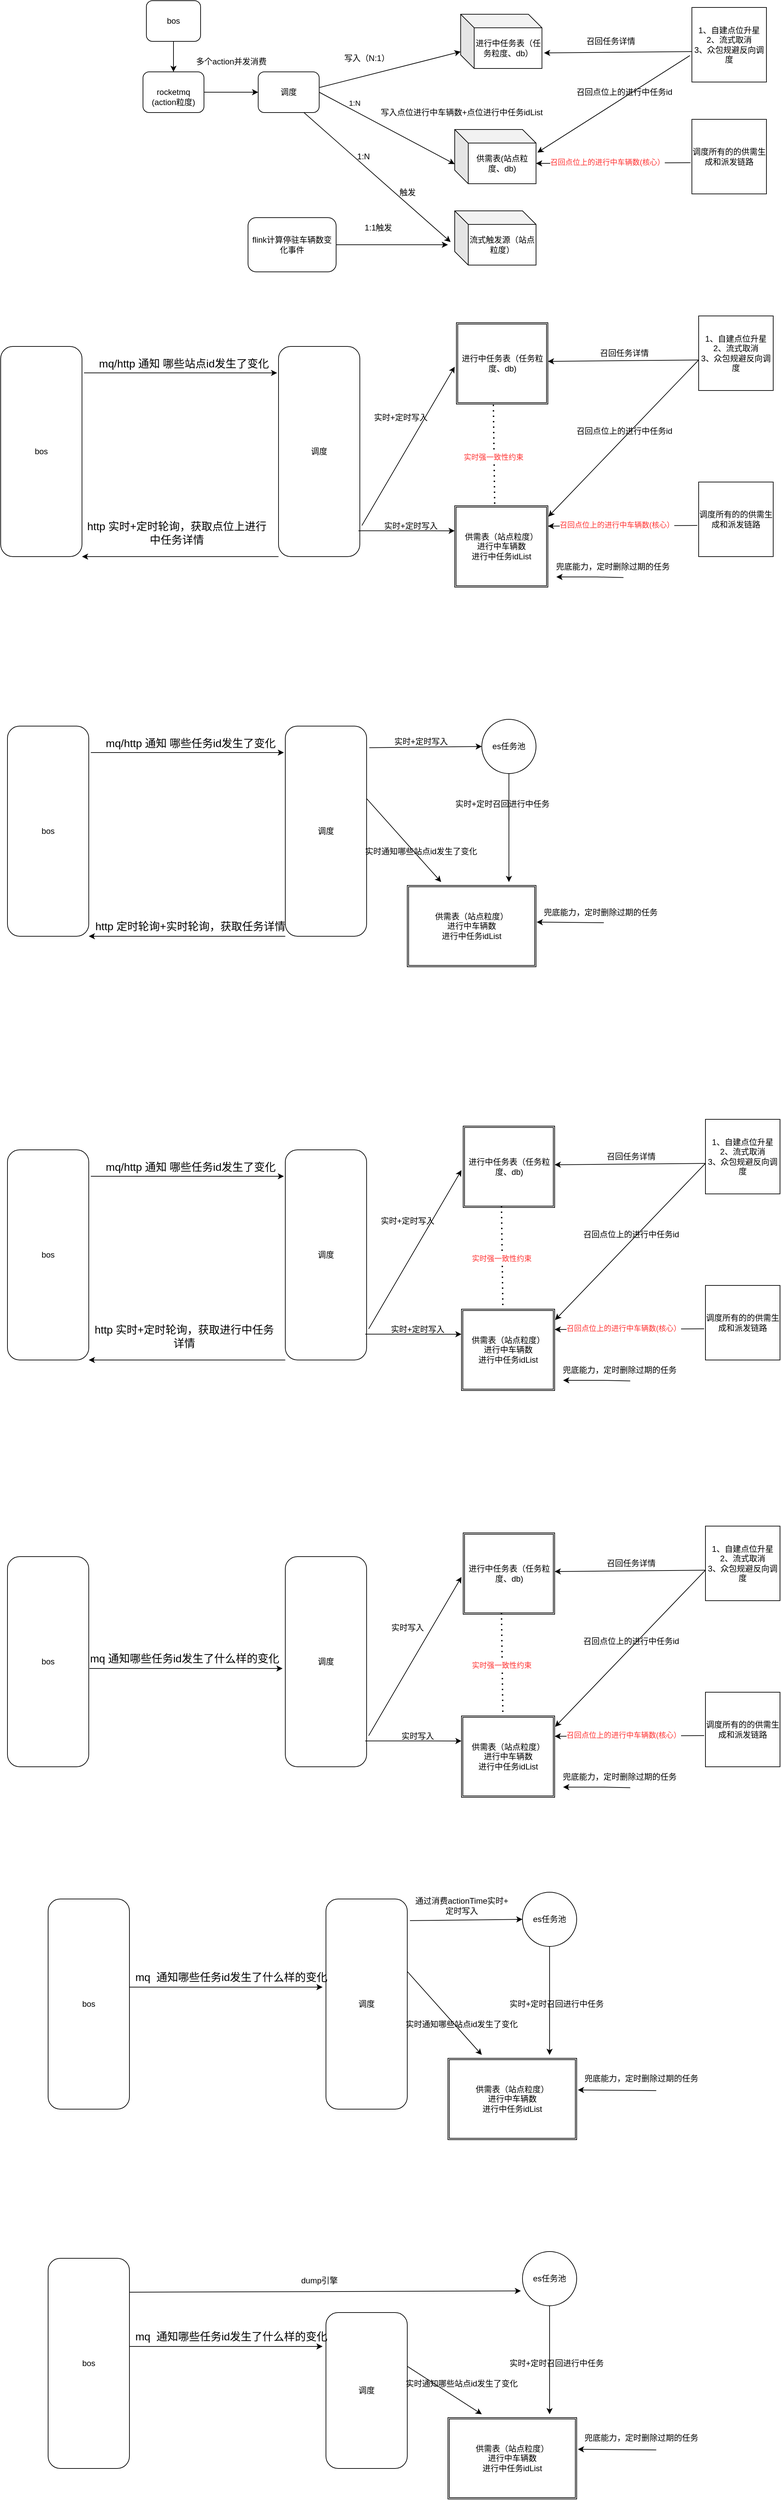 <mxfile version="22.1.5" type="github">
  <diagram name="Page-1" id="kT9_dr_BF-10qV57XZLN">
    <mxGraphModel dx="2074" dy="1146" grid="1" gridSize="10" guides="1" tooltips="1" connect="1" arrows="1" fold="1" page="1" pageScale="1" pageWidth="850" pageHeight="1100" math="0" shadow="0">
      <root>
        <mxCell id="0" />
        <mxCell id="1" parent="0" />
        <mxCell id="4MUZql2UYZA6WcCp4JFE-1" value="bos" style="rounded=1;whiteSpace=wrap;html=1;" parent="1" vertex="1">
          <mxGeometry x="245" width="80" height="60" as="geometry" />
        </mxCell>
        <mxCell id="4MUZql2UYZA6WcCp4JFE-3" value="&lt;br&gt;rocketmq&lt;br&gt;(action粒度)" style="rounded=1;whiteSpace=wrap;html=1;" parent="1" vertex="1">
          <mxGeometry x="240" y="105" width="90" height="60" as="geometry" />
        </mxCell>
        <mxCell id="4MUZql2UYZA6WcCp4JFE-4" value="调度" style="rounded=1;whiteSpace=wrap;html=1;" parent="1" vertex="1">
          <mxGeometry x="410" y="105" width="90" height="60" as="geometry" />
        </mxCell>
        <mxCell id="4MUZql2UYZA6WcCp4JFE-6" value="进行中任务表（任务粒度、db）" style="shape=cube;whiteSpace=wrap;html=1;boundedLbl=1;backgroundOutline=1;darkOpacity=0.05;darkOpacity2=0.1;" parent="1" vertex="1">
          <mxGeometry x="708.75" y="20" width="120" height="80" as="geometry" />
        </mxCell>
        <mxCell id="4MUZql2UYZA6WcCp4JFE-7" value="供需表(站点粒度、db)" style="shape=cube;whiteSpace=wrap;html=1;boundedLbl=1;backgroundOutline=1;darkOpacity=0.05;darkOpacity2=0.1;" parent="1" vertex="1">
          <mxGeometry x="700" y="190" width="120" height="80" as="geometry" />
        </mxCell>
        <mxCell id="4MUZql2UYZA6WcCp4JFE-9" value="" style="endArrow=classic;html=1;rounded=0;exitX=1.008;exitY=0.383;exitDx=0;exitDy=0;exitPerimeter=0;" parent="1" source="4MUZql2UYZA6WcCp4JFE-4" target="4MUZql2UYZA6WcCp4JFE-6" edge="1">
          <mxGeometry width="50" height="50" relative="1" as="geometry">
            <mxPoint x="490" y="340" as="sourcePoint" />
            <mxPoint x="540" y="290" as="targetPoint" />
          </mxGeometry>
        </mxCell>
        <mxCell id="4MUZql2UYZA6WcCp4JFE-10" value="" style="endArrow=classic;html=1;rounded=0;exitX=1;exitY=0.5;exitDx=0;exitDy=0;entryX=0;entryY=0.638;entryDx=0;entryDy=0;entryPerimeter=0;" parent="1" source="4MUZql2UYZA6WcCp4JFE-4" target="4MUZql2UYZA6WcCp4JFE-7" edge="1">
          <mxGeometry width="50" height="50" relative="1" as="geometry">
            <mxPoint x="490" y="340" as="sourcePoint" />
            <mxPoint x="540" y="290" as="targetPoint" />
          </mxGeometry>
        </mxCell>
        <mxCell id="4MUZql2UYZA6WcCp4JFE-25" value="1:N" style="edgeLabel;html=1;align=center;verticalAlign=middle;resizable=0;points=[];" parent="4MUZql2UYZA6WcCp4JFE-10" vertex="1" connectable="0">
          <mxGeometry x="-0.644" y="4" relative="1" as="geometry">
            <mxPoint x="14" as="offset" />
          </mxGeometry>
        </mxCell>
        <mxCell id="4MUZql2UYZA6WcCp4JFE-11" value="写入（N:1）" style="text;html=1;align=center;verticalAlign=middle;resizable=0;points=[];autosize=1;strokeColor=none;fillColor=none;" parent="1" vertex="1">
          <mxGeometry x="525" y="70" width="90" height="30" as="geometry" />
        </mxCell>
        <mxCell id="4MUZql2UYZA6WcCp4JFE-12" value="写入点位进行中车辆数+点位进行中任务idList" style="text;html=1;align=center;verticalAlign=middle;resizable=0;points=[];autosize=1;strokeColor=none;fillColor=none;" parent="1" vertex="1">
          <mxGeometry x="580" y="150" width="260" height="30" as="geometry" />
        </mxCell>
        <mxCell id="4MUZql2UYZA6WcCp4JFE-14" value="" style="endArrow=classic;html=1;rounded=0;exitX=1;exitY=0.5;exitDx=0;exitDy=0;entryX=0;entryY=0.5;entryDx=0;entryDy=0;" parent="1" source="4MUZql2UYZA6WcCp4JFE-3" target="4MUZql2UYZA6WcCp4JFE-4" edge="1">
          <mxGeometry width="50" height="50" relative="1" as="geometry">
            <mxPoint x="340" y="130" as="sourcePoint" />
            <mxPoint x="290" y="130" as="targetPoint" />
          </mxGeometry>
        </mxCell>
        <mxCell id="4MUZql2UYZA6WcCp4JFE-18" value="流式触发源（站点粒度）" style="shape=cube;whiteSpace=wrap;html=1;boundedLbl=1;backgroundOutline=1;darkOpacity=0.05;darkOpacity2=0.1;" parent="1" vertex="1">
          <mxGeometry x="700" y="310" width="120" height="80" as="geometry" />
        </mxCell>
        <mxCell id="4MUZql2UYZA6WcCp4JFE-19" value="" style="endArrow=classic;html=1;rounded=0;entryX=-0.05;entryY=0.575;entryDx=0;entryDy=0;entryPerimeter=0;exitX=0.75;exitY=1;exitDx=0;exitDy=0;" parent="1" source="4MUZql2UYZA6WcCp4JFE-4" target="4MUZql2UYZA6WcCp4JFE-18" edge="1">
          <mxGeometry width="50" height="50" relative="1" as="geometry">
            <mxPoint x="410" y="170" as="sourcePoint" />
            <mxPoint x="690" y="350" as="targetPoint" />
            <Array as="points" />
          </mxGeometry>
        </mxCell>
        <mxCell id="4MUZql2UYZA6WcCp4JFE-20" value="触发" style="text;html=1;align=center;verticalAlign=middle;resizable=0;points=[];autosize=1;strokeColor=none;fillColor=none;" parent="1" vertex="1">
          <mxGeometry x="605" y="268" width="50" height="30" as="geometry" />
        </mxCell>
        <mxCell id="4MUZql2UYZA6WcCp4JFE-21" value="" style="endArrow=classic;html=1;rounded=0;exitX=1;exitY=0.5;exitDx=0;exitDy=0;" parent="1" edge="1" source="4MUZql2UYZA6WcCp4JFE-22">
          <mxGeometry width="50" height="50" relative="1" as="geometry">
            <mxPoint x="520" y="410" as="sourcePoint" />
            <mxPoint x="690" y="360" as="targetPoint" />
          </mxGeometry>
        </mxCell>
        <mxCell id="4MUZql2UYZA6WcCp4JFE-22" value="flink计算停驻车辆数变化事件" style="rounded=1;whiteSpace=wrap;html=1;" parent="1" vertex="1">
          <mxGeometry x="395" y="320" width="130" height="80" as="geometry" />
        </mxCell>
        <mxCell id="4MUZql2UYZA6WcCp4JFE-23" value="触发" style="text;html=1;align=center;verticalAlign=middle;resizable=0;points=[];autosize=1;strokeColor=none;fillColor=none;" parent="1" vertex="1">
          <mxGeometry x="570" y="320" width="50" height="30" as="geometry" />
        </mxCell>
        <mxCell id="4MUZql2UYZA6WcCp4JFE-26" value="1:N" style="text;html=1;align=center;verticalAlign=middle;resizable=0;points=[];autosize=1;strokeColor=none;fillColor=none;" parent="1" vertex="1">
          <mxGeometry x="545" y="215" width="40" height="30" as="geometry" />
        </mxCell>
        <mxCell id="4MUZql2UYZA6WcCp4JFE-27" value="1:1" style="text;html=1;align=center;verticalAlign=middle;resizable=0;points=[];autosize=1;strokeColor=none;fillColor=none;" parent="1" vertex="1">
          <mxGeometry x="555" y="320" width="40" height="30" as="geometry" />
        </mxCell>
        <mxCell id="4MUZql2UYZA6WcCp4JFE-28" value="多个action并发消费" style="text;html=1;align=center;verticalAlign=middle;resizable=0;points=[];autosize=1;strokeColor=none;fillColor=none;" parent="1" vertex="1">
          <mxGeometry x="305" y="75" width="130" height="30" as="geometry" />
        </mxCell>
        <mxCell id="X4xyX6ZAneE_ti3FvR2u-1" value="bos" style="rounded=1;whiteSpace=wrap;html=1;" parent="1" vertex="1">
          <mxGeometry x="30" y="510" width="120" height="310" as="geometry" />
        </mxCell>
        <mxCell id="X4xyX6ZAneE_ti3FvR2u-2" value="调度" style="rounded=1;whiteSpace=wrap;html=1;" parent="1" vertex="1">
          <mxGeometry x="440" y="510" width="120" height="310" as="geometry" />
        </mxCell>
        <mxCell id="X4xyX6ZAneE_ti3FvR2u-3" value="" style="endArrow=classic;html=1;rounded=0;exitX=1.025;exitY=0.126;exitDx=0;exitDy=0;exitPerimeter=0;entryX=-0.017;entryY=0.126;entryDx=0;entryDy=0;entryPerimeter=0;" parent="1" source="X4xyX6ZAneE_ti3FvR2u-1" target="X4xyX6ZAneE_ti3FvR2u-2" edge="1">
          <mxGeometry width="50" height="50" relative="1" as="geometry">
            <mxPoint x="180" y="549" as="sourcePoint" />
            <mxPoint x="440" y="549" as="targetPoint" />
          </mxGeometry>
        </mxCell>
        <mxCell id="X4xyX6ZAneE_ti3FvR2u-4" value="mq/http 通知 哪些站点id发生了变化" style="text;html=1;align=center;verticalAlign=middle;resizable=0;points=[];autosize=1;strokeColor=none;fillColor=none;fontSize=16;" parent="1" vertex="1">
          <mxGeometry x="165" y="520" width="270" height="30" as="geometry" />
        </mxCell>
        <mxCell id="X4xyX6ZAneE_ti3FvR2u-5" value="" style="endArrow=classic;html=1;rounded=0;entryX=1;entryY=1;entryDx=0;entryDy=0;exitX=0;exitY=1;exitDx=0;exitDy=0;" parent="1" source="X4xyX6ZAneE_ti3FvR2u-2" target="X4xyX6ZAneE_ti3FvR2u-1" edge="1">
          <mxGeometry width="50" height="50" relative="1" as="geometry">
            <mxPoint x="370" y="660" as="sourcePoint" />
            <mxPoint x="290" y="660" as="targetPoint" />
          </mxGeometry>
        </mxCell>
        <mxCell id="X4xyX6ZAneE_ti3FvR2u-6" value="http 实时+定时轮询，获取点位上进行中任务详情" style="text;html=1;strokeColor=none;fillColor=none;align=center;verticalAlign=middle;whiteSpace=wrap;rounded=0;fontSize=16;" parent="1" vertex="1">
          <mxGeometry x="150" y="770" width="280" height="30" as="geometry" />
        </mxCell>
        <mxCell id="X4xyX6ZAneE_ti3FvR2u-8" value="" style="endArrow=classic;html=1;rounded=0;exitX=1.025;exitY=0.852;exitDx=0;exitDy=0;exitPerimeter=0;" parent="1" source="X4xyX6ZAneE_ti3FvR2u-2" edge="1">
          <mxGeometry width="50" height="50" relative="1" as="geometry">
            <mxPoint x="560" y="551.5" as="sourcePoint" />
            <mxPoint x="700" y="540" as="targetPoint" />
            <Array as="points" />
          </mxGeometry>
        </mxCell>
        <mxCell id="X4xyX6ZAneE_ti3FvR2u-19" value="供需表（站点粒度）&lt;br&gt;进行中车辆数&lt;br&gt;进行中任务idList" style="shape=ext;double=1;rounded=0;whiteSpace=wrap;html=1;" parent="1" vertex="1">
          <mxGeometry x="700" y="745" width="137.5" height="120" as="geometry" />
        </mxCell>
        <mxCell id="X4xyX6ZAneE_ti3FvR2u-21" value="" style="endArrow=classic;html=1;rounded=0;exitX=0.983;exitY=0.877;exitDx=0;exitDy=0;exitPerimeter=0;entryX=0;entryY=0.308;entryDx=0;entryDy=0;entryPerimeter=0;" parent="1" source="X4xyX6ZAneE_ti3FvR2u-2" edge="1" target="X4xyX6ZAneE_ti3FvR2u-19">
          <mxGeometry width="50" height="50" relative="1" as="geometry">
            <mxPoint x="450" y="680" as="sourcePoint" />
            <mxPoint x="670" y="740" as="targetPoint" />
          </mxGeometry>
        </mxCell>
        <mxCell id="X4xyX6ZAneE_ti3FvR2u-22" value="实时+定时写入" style="text;html=1;align=center;verticalAlign=middle;resizable=0;points=[];autosize=1;strokeColor=none;fillColor=none;" parent="1" vertex="1">
          <mxGeometry x="585" y="760" width="100" height="30" as="geometry" />
        </mxCell>
        <mxCell id="X4xyX6ZAneE_ti3FvR2u-24" value="实时+定时写入" style="text;html=1;align=center;verticalAlign=middle;resizable=0;points=[];autosize=1;strokeColor=none;fillColor=none;" parent="1" vertex="1">
          <mxGeometry x="570" y="600" width="100" height="30" as="geometry" />
        </mxCell>
        <mxCell id="X4xyX6ZAneE_ti3FvR2u-25" value="bos" style="rounded=1;whiteSpace=wrap;html=1;" parent="1" vertex="1">
          <mxGeometry x="100" y="2800" width="120" height="310" as="geometry" />
        </mxCell>
        <mxCell id="X4xyX6ZAneE_ti3FvR2u-26" value="调度" style="rounded=1;whiteSpace=wrap;html=1;" parent="1" vertex="1">
          <mxGeometry x="510" y="2800" width="120" height="310" as="geometry" />
        </mxCell>
        <mxCell id="X4xyX6ZAneE_ti3FvR2u-27" value="" style="endArrow=classic;html=1;rounded=0;exitX=1.025;exitY=0.126;exitDx=0;exitDy=0;exitPerimeter=0;entryX=-0.017;entryY=0.126;entryDx=0;entryDy=0;entryPerimeter=0;" parent="1" edge="1">
          <mxGeometry width="50" height="50" relative="1" as="geometry">
            <mxPoint x="220.04" y="2930" as="sourcePoint" />
            <mxPoint x="505.0" y="2930" as="targetPoint" />
          </mxGeometry>
        </mxCell>
        <mxCell id="X4xyX6ZAneE_ti3FvR2u-28" value="mq&amp;nbsp; 通知哪些任务id发生了什么样的变化" style="text;html=1;align=center;verticalAlign=middle;resizable=0;points=[];autosize=1;strokeColor=none;fillColor=none;fontSize=16;" parent="1" vertex="1">
          <mxGeometry x="215" y="2900" width="310" height="30" as="geometry" />
        </mxCell>
        <mxCell id="X4xyX6ZAneE_ti3FvR2u-31" value="es任务池" style="ellipse;whiteSpace=wrap;html=1;aspect=fixed;" parent="1" vertex="1">
          <mxGeometry x="800" y="2790" width="80" height="80" as="geometry" />
        </mxCell>
        <mxCell id="X4xyX6ZAneE_ti3FvR2u-32" value="" style="endArrow=classic;html=1;rounded=0;exitX=1.033;exitY=0.103;exitDx=0;exitDy=0;exitPerimeter=0;entryX=0;entryY=0.5;entryDx=0;entryDy=0;" parent="1" source="X4xyX6ZAneE_ti3FvR2u-26" target="X4xyX6ZAneE_ti3FvR2u-31" edge="1">
          <mxGeometry width="50" height="50" relative="1" as="geometry">
            <mxPoint x="630" y="2841.5" as="sourcePoint" />
            <mxPoint x="790" y="2838" as="targetPoint" />
            <Array as="points" />
          </mxGeometry>
        </mxCell>
        <mxCell id="X4xyX6ZAneE_ti3FvR2u-33" value="" style="endArrow=classic;html=1;rounded=0;exitX=0.5;exitY=1;exitDx=0;exitDy=0;" parent="1" source="X4xyX6ZAneE_ti3FvR2u-31" edge="1">
          <mxGeometry width="50" height="50" relative="1" as="geometry">
            <mxPoint x="710" y="2990" as="sourcePoint" />
            <mxPoint x="840" y="3030" as="targetPoint" />
          </mxGeometry>
        </mxCell>
        <mxCell id="X4xyX6ZAneE_ti3FvR2u-34" value="供需表（站点粒度）&lt;br&gt;进行中车辆数&lt;br&gt;进行中任务idList" style="shape=ext;double=1;rounded=0;whiteSpace=wrap;html=1;" parent="1" vertex="1">
          <mxGeometry x="690" y="3035" width="190" height="120" as="geometry" />
        </mxCell>
        <mxCell id="X4xyX6ZAneE_ti3FvR2u-35" value="" style="endArrow=classic;html=1;rounded=0;exitX=1;exitY=0.345;exitDx=0;exitDy=0;exitPerimeter=0;" parent="1" source="X4xyX6ZAneE_ti3FvR2u-26" edge="1">
          <mxGeometry width="50" height="50" relative="1" as="geometry">
            <mxPoint x="520" y="2970" as="sourcePoint" />
            <mxPoint x="740" y="3030" as="targetPoint" />
          </mxGeometry>
        </mxCell>
        <mxCell id="X4xyX6ZAneE_ti3FvR2u-36" value="实时通知哪些站点id发生了变化" style="text;html=1;align=center;verticalAlign=middle;resizable=0;points=[];autosize=1;strokeColor=none;fillColor=none;" parent="1" vertex="1">
          <mxGeometry x="615" y="2970" width="190" height="30" as="geometry" />
        </mxCell>
        <mxCell id="X4xyX6ZAneE_ti3FvR2u-37" value="通过消费actionTime实时+&lt;br&gt;定时写入" style="text;html=1;align=center;verticalAlign=middle;resizable=0;points=[];autosize=1;strokeColor=none;fillColor=none;" parent="1" vertex="1">
          <mxGeometry x="630" y="2790" width="160" height="40" as="geometry" />
        </mxCell>
        <mxCell id="X4xyX6ZAneE_ti3FvR2u-38" value="实时+定时召回进行中任务" style="text;html=1;align=center;verticalAlign=middle;resizable=0;points=[];autosize=1;strokeColor=none;fillColor=none;" parent="1" vertex="1">
          <mxGeometry x="770" y="2940" width="160" height="30" as="geometry" />
        </mxCell>
        <mxCell id="X4xyX6ZAneE_ti3FvR2u-39" value="" style="endArrow=classic;html=1;rounded=0;entryX=1.005;entryY=0.451;entryDx=0;entryDy=0;entryPerimeter=0;" parent="1" edge="1">
          <mxGeometry width="50" height="50" relative="1" as="geometry">
            <mxPoint x="949.05" y="850.88" as="sourcePoint" />
            <mxPoint x="850.0" y="850.0" as="targetPoint" />
            <Array as="points">
              <mxPoint x="910" y="850" />
            </Array>
          </mxGeometry>
        </mxCell>
        <mxCell id="X4xyX6ZAneE_ti3FvR2u-40" value="兜底能力，定时删除过期的任务" style="text;html=1;align=center;verticalAlign=middle;resizable=0;points=[];autosize=1;strokeColor=none;fillColor=none;" parent="1" vertex="1">
          <mxGeometry x="837.5" y="820" width="190" height="30" as="geometry" />
        </mxCell>
        <mxCell id="X4xyX6ZAneE_ti3FvR2u-41" value="兜底能力，定时删除过期的任务" style="text;html=1;align=center;verticalAlign=middle;resizable=0;points=[];autosize=1;strokeColor=none;fillColor=none;" parent="1" vertex="1">
          <mxGeometry x="880" y="3050" width="190" height="30" as="geometry" />
        </mxCell>
        <mxCell id="X4xyX6ZAneE_ti3FvR2u-43" value="" style="endArrow=classic;html=1;rounded=0;entryX=1.009;entryY=0.389;entryDx=0;entryDy=0;entryPerimeter=0;exitX=0.618;exitY=1.086;exitDx=0;exitDy=0;exitPerimeter=0;" parent="1" source="X4xyX6ZAneE_ti3FvR2u-41" target="X4xyX6ZAneE_ti3FvR2u-34" edge="1">
          <mxGeometry width="50" height="50" relative="1" as="geometry">
            <mxPoint x="1020" y="3090" as="sourcePoint" />
            <mxPoint x="750" y="2980" as="targetPoint" />
          </mxGeometry>
        </mxCell>
        <mxCell id="X4xyX6ZAneE_ti3FvR2u-44" value="bos" style="rounded=1;whiteSpace=wrap;html=1;" parent="1" vertex="1">
          <mxGeometry x="100" y="3330" width="120" height="310" as="geometry" />
        </mxCell>
        <mxCell id="X4xyX6ZAneE_ti3FvR2u-45" value="调度" style="rounded=1;whiteSpace=wrap;html=1;" parent="1" vertex="1">
          <mxGeometry x="510" y="3410" width="120" height="230" as="geometry" />
        </mxCell>
        <mxCell id="X4xyX6ZAneE_ti3FvR2u-46" value="" style="endArrow=classic;html=1;rounded=0;exitX=1.025;exitY=0.126;exitDx=0;exitDy=0;exitPerimeter=0;entryX=-0.017;entryY=0.126;entryDx=0;entryDy=0;entryPerimeter=0;" parent="1" edge="1">
          <mxGeometry width="50" height="50" relative="1" as="geometry">
            <mxPoint x="220.04" y="3460" as="sourcePoint" />
            <mxPoint x="505.0" y="3460" as="targetPoint" />
          </mxGeometry>
        </mxCell>
        <mxCell id="X4xyX6ZAneE_ti3FvR2u-47" value="mq&amp;nbsp; 通知哪些任务id发生了什么样的变化" style="text;html=1;align=center;verticalAlign=middle;resizable=0;points=[];autosize=1;strokeColor=none;fillColor=none;fontSize=16;" parent="1" vertex="1">
          <mxGeometry x="215" y="3430" width="310" height="30" as="geometry" />
        </mxCell>
        <mxCell id="X4xyX6ZAneE_ti3FvR2u-48" value="es任务池" style="ellipse;whiteSpace=wrap;html=1;aspect=fixed;" parent="1" vertex="1">
          <mxGeometry x="800" y="3320" width="80" height="80" as="geometry" />
        </mxCell>
        <mxCell id="X4xyX6ZAneE_ti3FvR2u-50" value="" style="endArrow=classic;html=1;rounded=0;exitX=0.5;exitY=1;exitDx=0;exitDy=0;" parent="1" source="X4xyX6ZAneE_ti3FvR2u-48" edge="1">
          <mxGeometry width="50" height="50" relative="1" as="geometry">
            <mxPoint x="710" y="3520" as="sourcePoint" />
            <mxPoint x="840" y="3560" as="targetPoint" />
          </mxGeometry>
        </mxCell>
        <mxCell id="X4xyX6ZAneE_ti3FvR2u-51" value="供需表（站点粒度）&lt;br&gt;进行中车辆数&lt;br&gt;进行中任务idList" style="shape=ext;double=1;rounded=0;whiteSpace=wrap;html=1;" parent="1" vertex="1">
          <mxGeometry x="690" y="3565" width="190" height="120" as="geometry" />
        </mxCell>
        <mxCell id="X4xyX6ZAneE_ti3FvR2u-52" value="" style="endArrow=classic;html=1;rounded=0;exitX=1;exitY=0.345;exitDx=0;exitDy=0;exitPerimeter=0;" parent="1" source="X4xyX6ZAneE_ti3FvR2u-45" edge="1">
          <mxGeometry width="50" height="50" relative="1" as="geometry">
            <mxPoint x="520" y="3500" as="sourcePoint" />
            <mxPoint x="740" y="3560" as="targetPoint" />
          </mxGeometry>
        </mxCell>
        <mxCell id="X4xyX6ZAneE_ti3FvR2u-53" value="实时通知哪些站点id发生了变化" style="text;html=1;align=center;verticalAlign=middle;resizable=0;points=[];autosize=1;strokeColor=none;fillColor=none;" parent="1" vertex="1">
          <mxGeometry x="615" y="3500" width="190" height="30" as="geometry" />
        </mxCell>
        <mxCell id="X4xyX6ZAneE_ti3FvR2u-55" value="实时+定时召回进行中任务" style="text;html=1;align=center;verticalAlign=middle;resizable=0;points=[];autosize=1;strokeColor=none;fillColor=none;" parent="1" vertex="1">
          <mxGeometry x="770" y="3470" width="160" height="30" as="geometry" />
        </mxCell>
        <mxCell id="X4xyX6ZAneE_ti3FvR2u-56" value="兜底能力，定时删除过期的任务" style="text;html=1;align=center;verticalAlign=middle;resizable=0;points=[];autosize=1;strokeColor=none;fillColor=none;" parent="1" vertex="1">
          <mxGeometry x="880" y="3580" width="190" height="30" as="geometry" />
        </mxCell>
        <mxCell id="X4xyX6ZAneE_ti3FvR2u-57" value="" style="endArrow=classic;html=1;rounded=0;entryX=1.009;entryY=0.389;entryDx=0;entryDy=0;entryPerimeter=0;exitX=0.618;exitY=1.086;exitDx=0;exitDy=0;exitPerimeter=0;" parent="1" source="X4xyX6ZAneE_ti3FvR2u-56" target="X4xyX6ZAneE_ti3FvR2u-51" edge="1">
          <mxGeometry width="50" height="50" relative="1" as="geometry">
            <mxPoint x="1020" y="3620" as="sourcePoint" />
            <mxPoint x="750" y="3510" as="targetPoint" />
          </mxGeometry>
        </mxCell>
        <mxCell id="X4xyX6ZAneE_ti3FvR2u-58" value="" style="endArrow=classic;html=1;rounded=0;entryX=-0.028;entryY=0.726;entryDx=0;entryDy=0;entryPerimeter=0;" parent="1" target="X4xyX6ZAneE_ti3FvR2u-48" edge="1">
          <mxGeometry width="50" height="50" relative="1" as="geometry">
            <mxPoint x="220" y="3380" as="sourcePoint" />
            <mxPoint x="270" y="3330" as="targetPoint" />
          </mxGeometry>
        </mxCell>
        <mxCell id="X4xyX6ZAneE_ti3FvR2u-59" value="dump引擎" style="text;html=1;align=center;verticalAlign=middle;resizable=0;points=[];autosize=1;strokeColor=none;fillColor=none;" parent="1" vertex="1">
          <mxGeometry x="460" y="3348" width="80" height="30" as="geometry" />
        </mxCell>
        <mxCell id="lSSjZ6uWFVWfRWVECBId-1" value="" style="endArrow=classic;html=1;rounded=0;entryX=1.017;entryY=0.425;entryDx=0;entryDy=0;entryPerimeter=0;exitX=-0.027;exitY=0.645;exitDx=0;exitDy=0;exitPerimeter=0;" edge="1" parent="1" source="lSSjZ6uWFVWfRWVECBId-7" target="4MUZql2UYZA6WcCp4JFE-7">
          <mxGeometry width="50" height="50" relative="1" as="geometry">
            <mxPoint x="970" y="240" as="sourcePoint" />
            <mxPoint x="980" y="208" as="targetPoint" />
          </mxGeometry>
        </mxCell>
        <mxCell id="lSSjZ6uWFVWfRWVECBId-2" value="" style="endArrow=classic;html=1;rounded=0;entryX=1.025;entryY=0.713;entryDx=0;entryDy=0;entryPerimeter=0;exitX=0.018;exitY=0.591;exitDx=0;exitDy=0;exitPerimeter=0;" edge="1" parent="1" source="lSSjZ6uWFVWfRWVECBId-7" target="4MUZql2UYZA6WcCp4JFE-6">
          <mxGeometry width="50" height="50" relative="1" as="geometry">
            <mxPoint x="990" y="80" as="sourcePoint" />
            <mxPoint x="950" y="80" as="targetPoint" />
          </mxGeometry>
        </mxCell>
        <mxCell id="lSSjZ6uWFVWfRWVECBId-7" value="1、自建点位升星&lt;br&gt;2、流式取消&lt;br&gt;3、众包规避反向调度" style="whiteSpace=wrap;html=1;aspect=fixed;" vertex="1" parent="1">
          <mxGeometry x="1050" y="10" width="110" height="110" as="geometry" />
        </mxCell>
        <mxCell id="lSSjZ6uWFVWfRWVECBId-8" value="召回点位上的进行中任务id" style="text;html=1;align=center;verticalAlign=middle;resizable=0;points=[];autosize=1;strokeColor=none;fillColor=none;" vertex="1" parent="1">
          <mxGeometry x="870" y="120" width="160" height="30" as="geometry" />
        </mxCell>
        <mxCell id="lSSjZ6uWFVWfRWVECBId-9" value="召回任务详情" style="text;html=1;align=center;verticalAlign=middle;resizable=0;points=[];autosize=1;strokeColor=none;fillColor=none;" vertex="1" parent="1">
          <mxGeometry x="880" y="45" width="100" height="30" as="geometry" />
        </mxCell>
        <mxCell id="lSSjZ6uWFVWfRWVECBId-12" value="调度所有的的供需生成和派发链路" style="whiteSpace=wrap;html=1;aspect=fixed;" vertex="1" parent="1">
          <mxGeometry x="1050" y="175" width="110" height="110" as="geometry" />
        </mxCell>
        <mxCell id="lSSjZ6uWFVWfRWVECBId-13" value="" style="endArrow=classic;html=1;rounded=0;entryX=0;entryY=0;entryDx=120;entryDy=50;entryPerimeter=0;exitX=-0.018;exitY=0.582;exitDx=0;exitDy=0;exitPerimeter=0;" edge="1" parent="1" source="lSSjZ6uWFVWfRWVECBId-12" target="4MUZql2UYZA6WcCp4JFE-7">
          <mxGeometry width="50" height="50" relative="1" as="geometry">
            <mxPoint x="930" y="285" as="sourcePoint" />
            <mxPoint x="980" y="235" as="targetPoint" />
          </mxGeometry>
        </mxCell>
        <mxCell id="lSSjZ6uWFVWfRWVECBId-14" value="&lt;font color=&quot;#ff3333&quot;&gt;召回点位上的进行中车辆数(核心）&lt;/font&gt;" style="edgeLabel;html=1;align=center;verticalAlign=middle;resizable=0;points=[];" vertex="1" connectable="0" parent="lSSjZ6uWFVWfRWVECBId-13">
          <mxGeometry x="0.084" y="-2" relative="1" as="geometry">
            <mxPoint as="offset" />
          </mxGeometry>
        </mxCell>
        <mxCell id="lSSjZ6uWFVWfRWVECBId-18" value="" style="endArrow=classic;html=1;rounded=0;entryX=0.5;entryY=0;entryDx=0;entryDy=0;exitX=0.5;exitY=1;exitDx=0;exitDy=0;" edge="1" parent="1" source="4MUZql2UYZA6WcCp4JFE-1" target="4MUZql2UYZA6WcCp4JFE-3">
          <mxGeometry width="50" height="50" relative="1" as="geometry">
            <mxPoint x="165" y="110" as="sourcePoint" />
            <mxPoint x="215" y="60" as="targetPoint" />
          </mxGeometry>
        </mxCell>
        <mxCell id="lSSjZ6uWFVWfRWVECBId-19" value="bos" style="rounded=1;whiteSpace=wrap;html=1;" vertex="1" parent="1">
          <mxGeometry x="40" y="1070" width="120" height="310" as="geometry" />
        </mxCell>
        <mxCell id="lSSjZ6uWFVWfRWVECBId-20" value="调度" style="rounded=1;whiteSpace=wrap;html=1;" vertex="1" parent="1">
          <mxGeometry x="450" y="1070" width="120" height="310" as="geometry" />
        </mxCell>
        <mxCell id="lSSjZ6uWFVWfRWVECBId-21" value="" style="endArrow=classic;html=1;rounded=0;exitX=1.025;exitY=0.126;exitDx=0;exitDy=0;exitPerimeter=0;entryX=-0.017;entryY=0.126;entryDx=0;entryDy=0;entryPerimeter=0;" edge="1" parent="1" source="lSSjZ6uWFVWfRWVECBId-19" target="lSSjZ6uWFVWfRWVECBId-20">
          <mxGeometry width="50" height="50" relative="1" as="geometry">
            <mxPoint x="190" y="1109" as="sourcePoint" />
            <mxPoint x="450" y="1109" as="targetPoint" />
          </mxGeometry>
        </mxCell>
        <mxCell id="lSSjZ6uWFVWfRWVECBId-22" value="mq/http 通知 哪些任务id发生了变化" style="text;html=1;align=center;verticalAlign=middle;resizable=0;points=[];autosize=1;strokeColor=none;fillColor=none;fontSize=16;" vertex="1" parent="1">
          <mxGeometry x="175" y="1080" width="270" height="30" as="geometry" />
        </mxCell>
        <mxCell id="lSSjZ6uWFVWfRWVECBId-23" value="" style="endArrow=classic;html=1;rounded=0;entryX=1;entryY=1;entryDx=0;entryDy=0;exitX=0;exitY=1;exitDx=0;exitDy=0;" edge="1" parent="1" source="lSSjZ6uWFVWfRWVECBId-20" target="lSSjZ6uWFVWfRWVECBId-19">
          <mxGeometry width="50" height="50" relative="1" as="geometry">
            <mxPoint x="380" y="1220" as="sourcePoint" />
            <mxPoint x="300" y="1220" as="targetPoint" />
          </mxGeometry>
        </mxCell>
        <mxCell id="lSSjZ6uWFVWfRWVECBId-24" value="http 定时轮询+实时轮询，获取任务详情" style="text;html=1;strokeColor=none;fillColor=none;align=center;verticalAlign=middle;whiteSpace=wrap;rounded=0;fontSize=16;" vertex="1" parent="1">
          <mxGeometry x="160" y="1350" width="300" height="30" as="geometry" />
        </mxCell>
        <mxCell id="lSSjZ6uWFVWfRWVECBId-25" value="es任务池" style="ellipse;whiteSpace=wrap;html=1;aspect=fixed;" vertex="1" parent="1">
          <mxGeometry x="740" y="1060" width="80" height="80" as="geometry" />
        </mxCell>
        <mxCell id="lSSjZ6uWFVWfRWVECBId-26" value="" style="endArrow=classic;html=1;rounded=0;exitX=1.033;exitY=0.103;exitDx=0;exitDy=0;exitPerimeter=0;entryX=0;entryY=0.5;entryDx=0;entryDy=0;" edge="1" parent="1" source="lSSjZ6uWFVWfRWVECBId-20" target="lSSjZ6uWFVWfRWVECBId-25">
          <mxGeometry width="50" height="50" relative="1" as="geometry">
            <mxPoint x="570" y="1111.5" as="sourcePoint" />
            <mxPoint x="730" y="1108" as="targetPoint" />
            <Array as="points" />
          </mxGeometry>
        </mxCell>
        <mxCell id="lSSjZ6uWFVWfRWVECBId-27" value="" style="endArrow=classic;html=1;rounded=0;exitX=0.5;exitY=1;exitDx=0;exitDy=0;" edge="1" parent="1" source="lSSjZ6uWFVWfRWVECBId-25">
          <mxGeometry width="50" height="50" relative="1" as="geometry">
            <mxPoint x="650" y="1260" as="sourcePoint" />
            <mxPoint x="780" y="1300" as="targetPoint" />
          </mxGeometry>
        </mxCell>
        <mxCell id="lSSjZ6uWFVWfRWVECBId-28" value="供需表（站点粒度）&lt;br&gt;进行中车辆数&lt;br&gt;进行中任务idList" style="shape=ext;double=1;rounded=0;whiteSpace=wrap;html=1;" vertex="1" parent="1">
          <mxGeometry x="630" y="1305" width="190" height="120" as="geometry" />
        </mxCell>
        <mxCell id="lSSjZ6uWFVWfRWVECBId-29" value="" style="endArrow=classic;html=1;rounded=0;exitX=1;exitY=0.345;exitDx=0;exitDy=0;exitPerimeter=0;" edge="1" parent="1" source="lSSjZ6uWFVWfRWVECBId-20">
          <mxGeometry width="50" height="50" relative="1" as="geometry">
            <mxPoint x="460" y="1240" as="sourcePoint" />
            <mxPoint x="680" y="1300" as="targetPoint" />
          </mxGeometry>
        </mxCell>
        <mxCell id="lSSjZ6uWFVWfRWVECBId-30" value="实时通知哪些站点id发生了变化" style="text;html=1;align=center;verticalAlign=middle;resizable=0;points=[];autosize=1;strokeColor=none;fillColor=none;" vertex="1" parent="1">
          <mxGeometry x="555" y="1240" width="190" height="30" as="geometry" />
        </mxCell>
        <mxCell id="lSSjZ6uWFVWfRWVECBId-31" value="实时+定时召回进行中任务" style="text;html=1;align=center;verticalAlign=middle;resizable=0;points=[];autosize=1;strokeColor=none;fillColor=none;" vertex="1" parent="1">
          <mxGeometry x="690" y="1170" width="160" height="30" as="geometry" />
        </mxCell>
        <mxCell id="lSSjZ6uWFVWfRWVECBId-32" value="实时+定时写入" style="text;html=1;align=center;verticalAlign=middle;resizable=0;points=[];autosize=1;strokeColor=none;fillColor=none;" vertex="1" parent="1">
          <mxGeometry x="600" y="1078" width="100" height="30" as="geometry" />
        </mxCell>
        <mxCell id="lSSjZ6uWFVWfRWVECBId-33" value="" style="endArrow=classic;html=1;rounded=0;entryX=1.005;entryY=0.451;entryDx=0;entryDy=0;entryPerimeter=0;" edge="1" parent="1" target="lSSjZ6uWFVWfRWVECBId-28">
          <mxGeometry width="50" height="50" relative="1" as="geometry">
            <mxPoint x="920" y="1360" as="sourcePoint" />
            <mxPoint x="830" y="1360" as="targetPoint" />
          </mxGeometry>
        </mxCell>
        <mxCell id="lSSjZ6uWFVWfRWVECBId-34" value="兜底能力，定时删除过期的任务" style="text;html=1;align=center;verticalAlign=middle;resizable=0;points=[];autosize=1;strokeColor=none;fillColor=none;" vertex="1" parent="1">
          <mxGeometry x="820" y="1330" width="190" height="30" as="geometry" />
        </mxCell>
        <mxCell id="lSSjZ6uWFVWfRWVECBId-35" value="进行中任务表（任务粒度、db)" style="shape=ext;double=1;rounded=0;whiteSpace=wrap;html=1;" vertex="1" parent="1">
          <mxGeometry x="702.5" y="475" width="135" height="120" as="geometry" />
        </mxCell>
        <mxCell id="lSSjZ6uWFVWfRWVECBId-36" value="" style="endArrow=classic;html=1;rounded=0;entryX=1.005;entryY=0.133;entryDx=0;entryDy=0;entryPerimeter=0;exitX=0;exitY=0.591;exitDx=0;exitDy=0;exitPerimeter=0;" edge="1" parent="1" source="lSSjZ6uWFVWfRWVECBId-44" target="X4xyX6ZAneE_ti3FvR2u-19">
          <mxGeometry width="50" height="50" relative="1" as="geometry">
            <mxPoint x="1067" y="611" as="sourcePoint" />
            <mxPoint x="842" y="754" as="targetPoint" />
          </mxGeometry>
        </mxCell>
        <mxCell id="lSSjZ6uWFVWfRWVECBId-37" value="召回点位上的进行中任务id" style="text;html=1;align=center;verticalAlign=middle;resizable=0;points=[];autosize=1;strokeColor=none;fillColor=none;" vertex="1" parent="1">
          <mxGeometry x="870" y="620" width="160" height="30" as="geometry" />
        </mxCell>
        <mxCell id="lSSjZ6uWFVWfRWVECBId-38" value="召回任务详情" style="text;html=1;align=center;verticalAlign=middle;resizable=0;points=[];autosize=1;strokeColor=none;fillColor=none;" vertex="1" parent="1">
          <mxGeometry x="900" y="505" width="100" height="30" as="geometry" />
        </mxCell>
        <mxCell id="lSSjZ6uWFVWfRWVECBId-39" value="调度所有的的供需生成和派发链路" style="whiteSpace=wrap;html=1;aspect=fixed;" vertex="1" parent="1">
          <mxGeometry x="1060" y="710" width="110" height="110" as="geometry" />
        </mxCell>
        <mxCell id="lSSjZ6uWFVWfRWVECBId-40" value="" style="endArrow=classic;html=1;rounded=0;entryX=1;entryY=0.25;entryDx=0;entryDy=0;exitX=-0.018;exitY=0.582;exitDx=0;exitDy=0;exitPerimeter=0;" edge="1" parent="1" source="lSSjZ6uWFVWfRWVECBId-39" target="X4xyX6ZAneE_ti3FvR2u-19">
          <mxGeometry width="50" height="50" relative="1" as="geometry">
            <mxPoint x="950" y="815" as="sourcePoint" />
            <mxPoint x="840" y="770" as="targetPoint" />
          </mxGeometry>
        </mxCell>
        <mxCell id="lSSjZ6uWFVWfRWVECBId-41" value="&lt;font color=&quot;#ff3333&quot;&gt;召回点位上的进行中车辆数(核心）&lt;/font&gt;" style="edgeLabel;html=1;align=center;verticalAlign=middle;resizable=0;points=[];" vertex="1" connectable="0" parent="lSSjZ6uWFVWfRWVECBId-40">
          <mxGeometry x="0.084" y="-2" relative="1" as="geometry">
            <mxPoint as="offset" />
          </mxGeometry>
        </mxCell>
        <mxCell id="lSSjZ6uWFVWfRWVECBId-43" value="" style="endArrow=classic;html=1;rounded=0;entryX=1.025;entryY=0.713;entryDx=0;entryDy=0;entryPerimeter=0;exitX=0.018;exitY=0.591;exitDx=0;exitDy=0;exitPerimeter=0;" edge="1" parent="1" source="lSSjZ6uWFVWfRWVECBId-44">
          <mxGeometry width="50" height="50" relative="1" as="geometry">
            <mxPoint x="1014.5" y="535" as="sourcePoint" />
            <mxPoint x="837.5" y="532" as="targetPoint" />
          </mxGeometry>
        </mxCell>
        <mxCell id="lSSjZ6uWFVWfRWVECBId-44" value="1、自建点位升星&lt;br&gt;2、流式取消&lt;br&gt;3、众包规避反向调度" style="whiteSpace=wrap;html=1;aspect=fixed;" vertex="1" parent="1">
          <mxGeometry x="1060" y="465" width="110" height="110" as="geometry" />
        </mxCell>
        <mxCell id="lSSjZ6uWFVWfRWVECBId-46" value="bos" style="rounded=1;whiteSpace=wrap;html=1;" vertex="1" parent="1">
          <mxGeometry x="40" y="1695" width="120" height="310" as="geometry" />
        </mxCell>
        <mxCell id="lSSjZ6uWFVWfRWVECBId-47" value="调度" style="rounded=1;whiteSpace=wrap;html=1;" vertex="1" parent="1">
          <mxGeometry x="450" y="1695" width="120" height="310" as="geometry" />
        </mxCell>
        <mxCell id="lSSjZ6uWFVWfRWVECBId-48" value="" style="endArrow=classic;html=1;rounded=0;exitX=1.025;exitY=0.126;exitDx=0;exitDy=0;exitPerimeter=0;entryX=-0.017;entryY=0.126;entryDx=0;entryDy=0;entryPerimeter=0;" edge="1" parent="1" source="lSSjZ6uWFVWfRWVECBId-46" target="lSSjZ6uWFVWfRWVECBId-47">
          <mxGeometry width="50" height="50" relative="1" as="geometry">
            <mxPoint x="190" y="1734" as="sourcePoint" />
            <mxPoint x="450" y="1734" as="targetPoint" />
          </mxGeometry>
        </mxCell>
        <mxCell id="lSSjZ6uWFVWfRWVECBId-49" value="mq/http 通知 哪些任务id发生了变化" style="text;html=1;align=center;verticalAlign=middle;resizable=0;points=[];autosize=1;strokeColor=none;fillColor=none;fontSize=16;" vertex="1" parent="1">
          <mxGeometry x="175" y="1705" width="270" height="30" as="geometry" />
        </mxCell>
        <mxCell id="lSSjZ6uWFVWfRWVECBId-50" value="" style="endArrow=classic;html=1;rounded=0;entryX=1;entryY=1;entryDx=0;entryDy=0;exitX=0;exitY=1;exitDx=0;exitDy=0;" edge="1" parent="1" source="lSSjZ6uWFVWfRWVECBId-47" target="lSSjZ6uWFVWfRWVECBId-46">
          <mxGeometry width="50" height="50" relative="1" as="geometry">
            <mxPoint x="380" y="1845" as="sourcePoint" />
            <mxPoint x="300" y="1845" as="targetPoint" />
          </mxGeometry>
        </mxCell>
        <mxCell id="lSSjZ6uWFVWfRWVECBId-51" value="http 实时+定时轮询，获取进行中任务详情" style="text;html=1;strokeColor=none;fillColor=none;align=center;verticalAlign=middle;whiteSpace=wrap;rounded=0;fontSize=16;" vertex="1" parent="1">
          <mxGeometry x="161" y="1955" width="280" height="30" as="geometry" />
        </mxCell>
        <mxCell id="lSSjZ6uWFVWfRWVECBId-52" value="" style="endArrow=classic;html=1;rounded=0;exitX=1.025;exitY=0.852;exitDx=0;exitDy=0;exitPerimeter=0;" edge="1" parent="1" source="lSSjZ6uWFVWfRWVECBId-47">
          <mxGeometry width="50" height="50" relative="1" as="geometry">
            <mxPoint x="570" y="1736.5" as="sourcePoint" />
            <mxPoint x="710" y="1725" as="targetPoint" />
            <Array as="points" />
          </mxGeometry>
        </mxCell>
        <mxCell id="lSSjZ6uWFVWfRWVECBId-53" value="供需表（站点粒度）&lt;br&gt;进行中车辆数&lt;br&gt;进行中任务idList" style="shape=ext;double=1;rounded=0;whiteSpace=wrap;html=1;" vertex="1" parent="1">
          <mxGeometry x="710" y="1930" width="137.5" height="120" as="geometry" />
        </mxCell>
        <mxCell id="lSSjZ6uWFVWfRWVECBId-54" value="" style="endArrow=classic;html=1;rounded=0;exitX=0.983;exitY=0.877;exitDx=0;exitDy=0;exitPerimeter=0;entryX=0;entryY=0.308;entryDx=0;entryDy=0;entryPerimeter=0;" edge="1" parent="1" source="lSSjZ6uWFVWfRWVECBId-47" target="lSSjZ6uWFVWfRWVECBId-53">
          <mxGeometry width="50" height="50" relative="1" as="geometry">
            <mxPoint x="460" y="1865" as="sourcePoint" />
            <mxPoint x="680" y="1925" as="targetPoint" />
          </mxGeometry>
        </mxCell>
        <mxCell id="lSSjZ6uWFVWfRWVECBId-55" value="实时+定时写入" style="text;html=1;align=center;verticalAlign=middle;resizable=0;points=[];autosize=1;strokeColor=none;fillColor=none;" vertex="1" parent="1">
          <mxGeometry x="595" y="1945" width="100" height="30" as="geometry" />
        </mxCell>
        <mxCell id="lSSjZ6uWFVWfRWVECBId-56" value="实时+定时写入" style="text;html=1;align=center;verticalAlign=middle;resizable=0;points=[];autosize=1;strokeColor=none;fillColor=none;" vertex="1" parent="1">
          <mxGeometry x="580" y="1785" width="100" height="30" as="geometry" />
        </mxCell>
        <mxCell id="lSSjZ6uWFVWfRWVECBId-57" value="" style="endArrow=classic;html=1;rounded=0;entryX=1.005;entryY=0.451;entryDx=0;entryDy=0;entryPerimeter=0;" edge="1" parent="1">
          <mxGeometry width="50" height="50" relative="1" as="geometry">
            <mxPoint x="959.05" y="2035.88" as="sourcePoint" />
            <mxPoint x="860.0" y="2035" as="targetPoint" />
            <Array as="points">
              <mxPoint x="920" y="2035" />
            </Array>
          </mxGeometry>
        </mxCell>
        <mxCell id="lSSjZ6uWFVWfRWVECBId-58" value="兜底能力，定时删除过期的任务" style="text;html=1;align=center;verticalAlign=middle;resizable=0;points=[];autosize=1;strokeColor=none;fillColor=none;" vertex="1" parent="1">
          <mxGeometry x="847.5" y="2005" width="190" height="30" as="geometry" />
        </mxCell>
        <mxCell id="lSSjZ6uWFVWfRWVECBId-59" value="进行中任务表（任务粒度、db)" style="shape=ext;double=1;rounded=0;whiteSpace=wrap;html=1;" vertex="1" parent="1">
          <mxGeometry x="712.5" y="1660" width="135" height="120" as="geometry" />
        </mxCell>
        <mxCell id="lSSjZ6uWFVWfRWVECBId-60" value="" style="endArrow=classic;html=1;rounded=0;entryX=1.005;entryY=0.133;entryDx=0;entryDy=0;entryPerimeter=0;exitX=0;exitY=0.591;exitDx=0;exitDy=0;exitPerimeter=0;" edge="1" parent="1" source="lSSjZ6uWFVWfRWVECBId-67" target="lSSjZ6uWFVWfRWVECBId-53">
          <mxGeometry width="50" height="50" relative="1" as="geometry">
            <mxPoint x="1077" y="1796" as="sourcePoint" />
            <mxPoint x="852" y="1939" as="targetPoint" />
          </mxGeometry>
        </mxCell>
        <mxCell id="lSSjZ6uWFVWfRWVECBId-61" value="召回点位上的进行中任务id" style="text;html=1;align=center;verticalAlign=middle;resizable=0;points=[];autosize=1;strokeColor=none;fillColor=none;" vertex="1" parent="1">
          <mxGeometry x="880" y="1805" width="160" height="30" as="geometry" />
        </mxCell>
        <mxCell id="lSSjZ6uWFVWfRWVECBId-62" value="召回任务详情" style="text;html=1;align=center;verticalAlign=middle;resizable=0;points=[];autosize=1;strokeColor=none;fillColor=none;" vertex="1" parent="1">
          <mxGeometry x="910" y="1690" width="100" height="30" as="geometry" />
        </mxCell>
        <mxCell id="lSSjZ6uWFVWfRWVECBId-63" value="调度所有的的供需生成和派发链路" style="whiteSpace=wrap;html=1;aspect=fixed;" vertex="1" parent="1">
          <mxGeometry x="1070" y="1895" width="110" height="110" as="geometry" />
        </mxCell>
        <mxCell id="lSSjZ6uWFVWfRWVECBId-64" value="" style="endArrow=classic;html=1;rounded=0;entryX=1;entryY=0.25;entryDx=0;entryDy=0;exitX=-0.018;exitY=0.582;exitDx=0;exitDy=0;exitPerimeter=0;" edge="1" parent="1" source="lSSjZ6uWFVWfRWVECBId-63" target="lSSjZ6uWFVWfRWVECBId-53">
          <mxGeometry width="50" height="50" relative="1" as="geometry">
            <mxPoint x="960" y="2000" as="sourcePoint" />
            <mxPoint x="850" y="1955" as="targetPoint" />
          </mxGeometry>
        </mxCell>
        <mxCell id="lSSjZ6uWFVWfRWVECBId-65" value="&lt;font color=&quot;#ff3333&quot;&gt;召回点位上的进行中车辆数(核心）&lt;/font&gt;" style="edgeLabel;html=1;align=center;verticalAlign=middle;resizable=0;points=[];" vertex="1" connectable="0" parent="lSSjZ6uWFVWfRWVECBId-64">
          <mxGeometry x="0.084" y="-2" relative="1" as="geometry">
            <mxPoint as="offset" />
          </mxGeometry>
        </mxCell>
        <mxCell id="lSSjZ6uWFVWfRWVECBId-66" value="" style="endArrow=classic;html=1;rounded=0;entryX=1.025;entryY=0.713;entryDx=0;entryDy=0;entryPerimeter=0;exitX=0.018;exitY=0.591;exitDx=0;exitDy=0;exitPerimeter=0;" edge="1" parent="1" source="lSSjZ6uWFVWfRWVECBId-67">
          <mxGeometry width="50" height="50" relative="1" as="geometry">
            <mxPoint x="1024.5" y="1720" as="sourcePoint" />
            <mxPoint x="847.5" y="1717" as="targetPoint" />
          </mxGeometry>
        </mxCell>
        <mxCell id="lSSjZ6uWFVWfRWVECBId-67" value="1、自建点位升星&lt;br&gt;2、流式取消&lt;br&gt;3、众包规避反向调度" style="whiteSpace=wrap;html=1;aspect=fixed;" vertex="1" parent="1">
          <mxGeometry x="1070" y="1650" width="110" height="110" as="geometry" />
        </mxCell>
        <mxCell id="lSSjZ6uWFVWfRWVECBId-69" value="" style="endArrow=none;dashed=1;html=1;dashPattern=1 3;strokeWidth=2;rounded=0;exitX=0.429;exitY=-0.025;exitDx=0;exitDy=0;exitPerimeter=0;entryX=0.404;entryY=0.992;entryDx=0;entryDy=0;entryPerimeter=0;" edge="1" parent="1" source="X4xyX6ZAneE_ti3FvR2u-19" target="lSSjZ6uWFVWfRWVECBId-35">
          <mxGeometry width="50" height="50" relative="1" as="geometry">
            <mxPoint x="820" y="590" as="sourcePoint" />
            <mxPoint x="870" y="540" as="targetPoint" />
          </mxGeometry>
        </mxCell>
        <mxCell id="lSSjZ6uWFVWfRWVECBId-70" value="&lt;font color=&quot;#ff3333&quot;&gt;实时强一致性约束&lt;/font&gt;" style="edgeLabel;html=1;align=center;verticalAlign=middle;resizable=0;points=[];" vertex="1" connectable="0" parent="lSSjZ6uWFVWfRWVECBId-69">
          <mxGeometry x="-0.067" y="1" relative="1" as="geometry">
            <mxPoint as="offset" />
          </mxGeometry>
        </mxCell>
        <mxCell id="lSSjZ6uWFVWfRWVECBId-71" value="" style="endArrow=none;dashed=1;html=1;dashPattern=1 3;strokeWidth=2;rounded=0;exitX=0.429;exitY=-0.025;exitDx=0;exitDy=0;exitPerimeter=0;entryX=0.404;entryY=0.992;entryDx=0;entryDy=0;entryPerimeter=0;" edge="1" parent="1">
          <mxGeometry width="50" height="50" relative="1" as="geometry">
            <mxPoint x="771" y="1924" as="sourcePoint" />
            <mxPoint x="769" y="1776" as="targetPoint" />
          </mxGeometry>
        </mxCell>
        <mxCell id="lSSjZ6uWFVWfRWVECBId-72" value="&lt;font color=&quot;#ff3333&quot;&gt;实时强一致性约束&lt;/font&gt;" style="edgeLabel;html=1;align=center;verticalAlign=middle;resizable=0;points=[];" vertex="1" connectable="0" parent="lSSjZ6uWFVWfRWVECBId-71">
          <mxGeometry x="-0.067" y="1" relative="1" as="geometry">
            <mxPoint as="offset" />
          </mxGeometry>
        </mxCell>
        <mxCell id="lSSjZ6uWFVWfRWVECBId-73" value="bos" style="rounded=1;whiteSpace=wrap;html=1;" vertex="1" parent="1">
          <mxGeometry x="40" y="2295" width="120" height="310" as="geometry" />
        </mxCell>
        <mxCell id="lSSjZ6uWFVWfRWVECBId-74" value="调度" style="rounded=1;whiteSpace=wrap;html=1;" vertex="1" parent="1">
          <mxGeometry x="450" y="2295" width="120" height="310" as="geometry" />
        </mxCell>
        <mxCell id="lSSjZ6uWFVWfRWVECBId-75" value="" style="endArrow=classic;html=1;rounded=0;exitX=1.025;exitY=0.126;exitDx=0;exitDy=0;exitPerimeter=0;entryX=-0.017;entryY=0.126;entryDx=0;entryDy=0;entryPerimeter=0;" edge="1" parent="1">
          <mxGeometry width="50" height="50" relative="1" as="geometry">
            <mxPoint x="161" y="2460" as="sourcePoint" />
            <mxPoint x="445.96" y="2460" as="targetPoint" />
          </mxGeometry>
        </mxCell>
        <mxCell id="lSSjZ6uWFVWfRWVECBId-76" value="mq 通知哪些任务id发生了什么样的变化" style="text;html=1;align=center;verticalAlign=middle;resizable=0;points=[];autosize=1;strokeColor=none;fillColor=none;fontSize=16;" vertex="1" parent="1">
          <mxGeometry x="151" y="2430" width="300" height="30" as="geometry" />
        </mxCell>
        <mxCell id="lSSjZ6uWFVWfRWVECBId-79" value="" style="endArrow=classic;html=1;rounded=0;exitX=1.025;exitY=0.852;exitDx=0;exitDy=0;exitPerimeter=0;" edge="1" parent="1" source="lSSjZ6uWFVWfRWVECBId-74">
          <mxGeometry width="50" height="50" relative="1" as="geometry">
            <mxPoint x="570" y="2336.5" as="sourcePoint" />
            <mxPoint x="710" y="2325" as="targetPoint" />
            <Array as="points" />
          </mxGeometry>
        </mxCell>
        <mxCell id="lSSjZ6uWFVWfRWVECBId-80" value="供需表（站点粒度）&lt;br&gt;进行中车辆数&lt;br&gt;进行中任务idList" style="shape=ext;double=1;rounded=0;whiteSpace=wrap;html=1;" vertex="1" parent="1">
          <mxGeometry x="710" y="2530" width="137.5" height="120" as="geometry" />
        </mxCell>
        <mxCell id="lSSjZ6uWFVWfRWVECBId-81" value="" style="endArrow=classic;html=1;rounded=0;exitX=0.983;exitY=0.877;exitDx=0;exitDy=0;exitPerimeter=0;entryX=0;entryY=0.308;entryDx=0;entryDy=0;entryPerimeter=0;" edge="1" parent="1" source="lSSjZ6uWFVWfRWVECBId-74" target="lSSjZ6uWFVWfRWVECBId-80">
          <mxGeometry width="50" height="50" relative="1" as="geometry">
            <mxPoint x="460" y="2465" as="sourcePoint" />
            <mxPoint x="680" y="2525" as="targetPoint" />
          </mxGeometry>
        </mxCell>
        <mxCell id="lSSjZ6uWFVWfRWVECBId-82" value="实时写入" style="text;html=1;align=center;verticalAlign=middle;resizable=0;points=[];autosize=1;strokeColor=none;fillColor=none;" vertex="1" parent="1">
          <mxGeometry x="610" y="2545" width="70" height="30" as="geometry" />
        </mxCell>
        <mxCell id="lSSjZ6uWFVWfRWVECBId-83" value="实时写入" style="text;html=1;align=center;verticalAlign=middle;resizable=0;points=[];autosize=1;strokeColor=none;fillColor=none;" vertex="1" parent="1">
          <mxGeometry x="595" y="2385" width="70" height="30" as="geometry" />
        </mxCell>
        <mxCell id="lSSjZ6uWFVWfRWVECBId-84" value="" style="endArrow=classic;html=1;rounded=0;entryX=1.005;entryY=0.451;entryDx=0;entryDy=0;entryPerimeter=0;" edge="1" parent="1">
          <mxGeometry width="50" height="50" relative="1" as="geometry">
            <mxPoint x="959.05" y="2635.88" as="sourcePoint" />
            <mxPoint x="860.0" y="2635" as="targetPoint" />
            <Array as="points">
              <mxPoint x="920" y="2635" />
            </Array>
          </mxGeometry>
        </mxCell>
        <mxCell id="lSSjZ6uWFVWfRWVECBId-85" value="兜底能力，定时删除过期的任务" style="text;html=1;align=center;verticalAlign=middle;resizable=0;points=[];autosize=1;strokeColor=none;fillColor=none;" vertex="1" parent="1">
          <mxGeometry x="847.5" y="2605" width="190" height="30" as="geometry" />
        </mxCell>
        <mxCell id="lSSjZ6uWFVWfRWVECBId-86" value="进行中任务表（任务粒度、db)" style="shape=ext;double=1;rounded=0;whiteSpace=wrap;html=1;" vertex="1" parent="1">
          <mxGeometry x="712.5" y="2260" width="135" height="120" as="geometry" />
        </mxCell>
        <mxCell id="lSSjZ6uWFVWfRWVECBId-87" value="" style="endArrow=classic;html=1;rounded=0;entryX=1.005;entryY=0.133;entryDx=0;entryDy=0;entryPerimeter=0;exitX=0;exitY=0.591;exitDx=0;exitDy=0;exitPerimeter=0;" edge="1" parent="1" source="lSSjZ6uWFVWfRWVECBId-94" target="lSSjZ6uWFVWfRWVECBId-80">
          <mxGeometry width="50" height="50" relative="1" as="geometry">
            <mxPoint x="1077" y="2396" as="sourcePoint" />
            <mxPoint x="852" y="2539" as="targetPoint" />
          </mxGeometry>
        </mxCell>
        <mxCell id="lSSjZ6uWFVWfRWVECBId-88" value="召回点位上的进行中任务id" style="text;html=1;align=center;verticalAlign=middle;resizable=0;points=[];autosize=1;strokeColor=none;fillColor=none;" vertex="1" parent="1">
          <mxGeometry x="880" y="2405" width="160" height="30" as="geometry" />
        </mxCell>
        <mxCell id="lSSjZ6uWFVWfRWVECBId-89" value="召回任务详情" style="text;html=1;align=center;verticalAlign=middle;resizable=0;points=[];autosize=1;strokeColor=none;fillColor=none;" vertex="1" parent="1">
          <mxGeometry x="910" y="2290" width="100" height="30" as="geometry" />
        </mxCell>
        <mxCell id="lSSjZ6uWFVWfRWVECBId-90" value="调度所有的的供需生成和派发链路" style="whiteSpace=wrap;html=1;aspect=fixed;" vertex="1" parent="1">
          <mxGeometry x="1070" y="2495" width="110" height="110" as="geometry" />
        </mxCell>
        <mxCell id="lSSjZ6uWFVWfRWVECBId-91" value="" style="endArrow=classic;html=1;rounded=0;entryX=1;entryY=0.25;entryDx=0;entryDy=0;exitX=-0.018;exitY=0.582;exitDx=0;exitDy=0;exitPerimeter=0;" edge="1" parent="1" source="lSSjZ6uWFVWfRWVECBId-90" target="lSSjZ6uWFVWfRWVECBId-80">
          <mxGeometry width="50" height="50" relative="1" as="geometry">
            <mxPoint x="960" y="2600" as="sourcePoint" />
            <mxPoint x="850" y="2555" as="targetPoint" />
          </mxGeometry>
        </mxCell>
        <mxCell id="lSSjZ6uWFVWfRWVECBId-92" value="&lt;font color=&quot;#ff3333&quot;&gt;召回点位上的进行中车辆数(核心）&lt;/font&gt;" style="edgeLabel;html=1;align=center;verticalAlign=middle;resizable=0;points=[];" vertex="1" connectable="0" parent="lSSjZ6uWFVWfRWVECBId-91">
          <mxGeometry x="0.084" y="-2" relative="1" as="geometry">
            <mxPoint as="offset" />
          </mxGeometry>
        </mxCell>
        <mxCell id="lSSjZ6uWFVWfRWVECBId-93" value="" style="endArrow=classic;html=1;rounded=0;entryX=1.025;entryY=0.713;entryDx=0;entryDy=0;entryPerimeter=0;exitX=0.018;exitY=0.591;exitDx=0;exitDy=0;exitPerimeter=0;" edge="1" parent="1" source="lSSjZ6uWFVWfRWVECBId-94">
          <mxGeometry width="50" height="50" relative="1" as="geometry">
            <mxPoint x="1024.5" y="2320" as="sourcePoint" />
            <mxPoint x="847.5" y="2317" as="targetPoint" />
          </mxGeometry>
        </mxCell>
        <mxCell id="lSSjZ6uWFVWfRWVECBId-94" value="1、自建点位升星&lt;br&gt;2、流式取消&lt;br&gt;3、众包规避反向调度" style="whiteSpace=wrap;html=1;aspect=fixed;" vertex="1" parent="1">
          <mxGeometry x="1070" y="2250" width="110" height="110" as="geometry" />
        </mxCell>
        <mxCell id="lSSjZ6uWFVWfRWVECBId-95" value="" style="endArrow=none;dashed=1;html=1;dashPattern=1 3;strokeWidth=2;rounded=0;exitX=0.429;exitY=-0.025;exitDx=0;exitDy=0;exitPerimeter=0;entryX=0.404;entryY=0.992;entryDx=0;entryDy=0;entryPerimeter=0;" edge="1" parent="1">
          <mxGeometry width="50" height="50" relative="1" as="geometry">
            <mxPoint x="771" y="2524" as="sourcePoint" />
            <mxPoint x="769" y="2376" as="targetPoint" />
          </mxGeometry>
        </mxCell>
        <mxCell id="lSSjZ6uWFVWfRWVECBId-96" value="&lt;font color=&quot;#ff3333&quot;&gt;实时强一致性约束&lt;/font&gt;" style="edgeLabel;html=1;align=center;verticalAlign=middle;resizable=0;points=[];" vertex="1" connectable="0" parent="lSSjZ6uWFVWfRWVECBId-95">
          <mxGeometry x="-0.067" y="1" relative="1" as="geometry">
            <mxPoint as="offset" />
          </mxGeometry>
        </mxCell>
      </root>
    </mxGraphModel>
  </diagram>
</mxfile>
